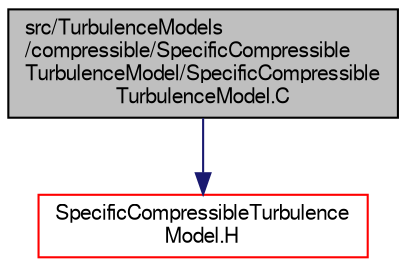 digraph "src/TurbulenceModels/compressible/SpecificCompressibleTurbulenceModel/SpecificCompressibleTurbulenceModel.C"
{
  bgcolor="transparent";
  edge [fontname="FreeSans",fontsize="10",labelfontname="FreeSans",labelfontsize="10"];
  node [fontname="FreeSans",fontsize="10",shape=record];
  Node1 [label="src/TurbulenceModels\l/compressible/SpecificCompressible\lTurbulenceModel/SpecificCompressible\lTurbulenceModel.C",height=0.2,width=0.4,color="black", fillcolor="grey75", style="filled" fontcolor="black"];
  Node1 -> Node2 [color="midnightblue",fontsize="10",style="solid",fontname="FreeSans"];
  Node2 [label="SpecificCompressibleTurbulence\lModel.H",height=0.2,width=0.4,color="red",URL="$a10019.html"];
}
